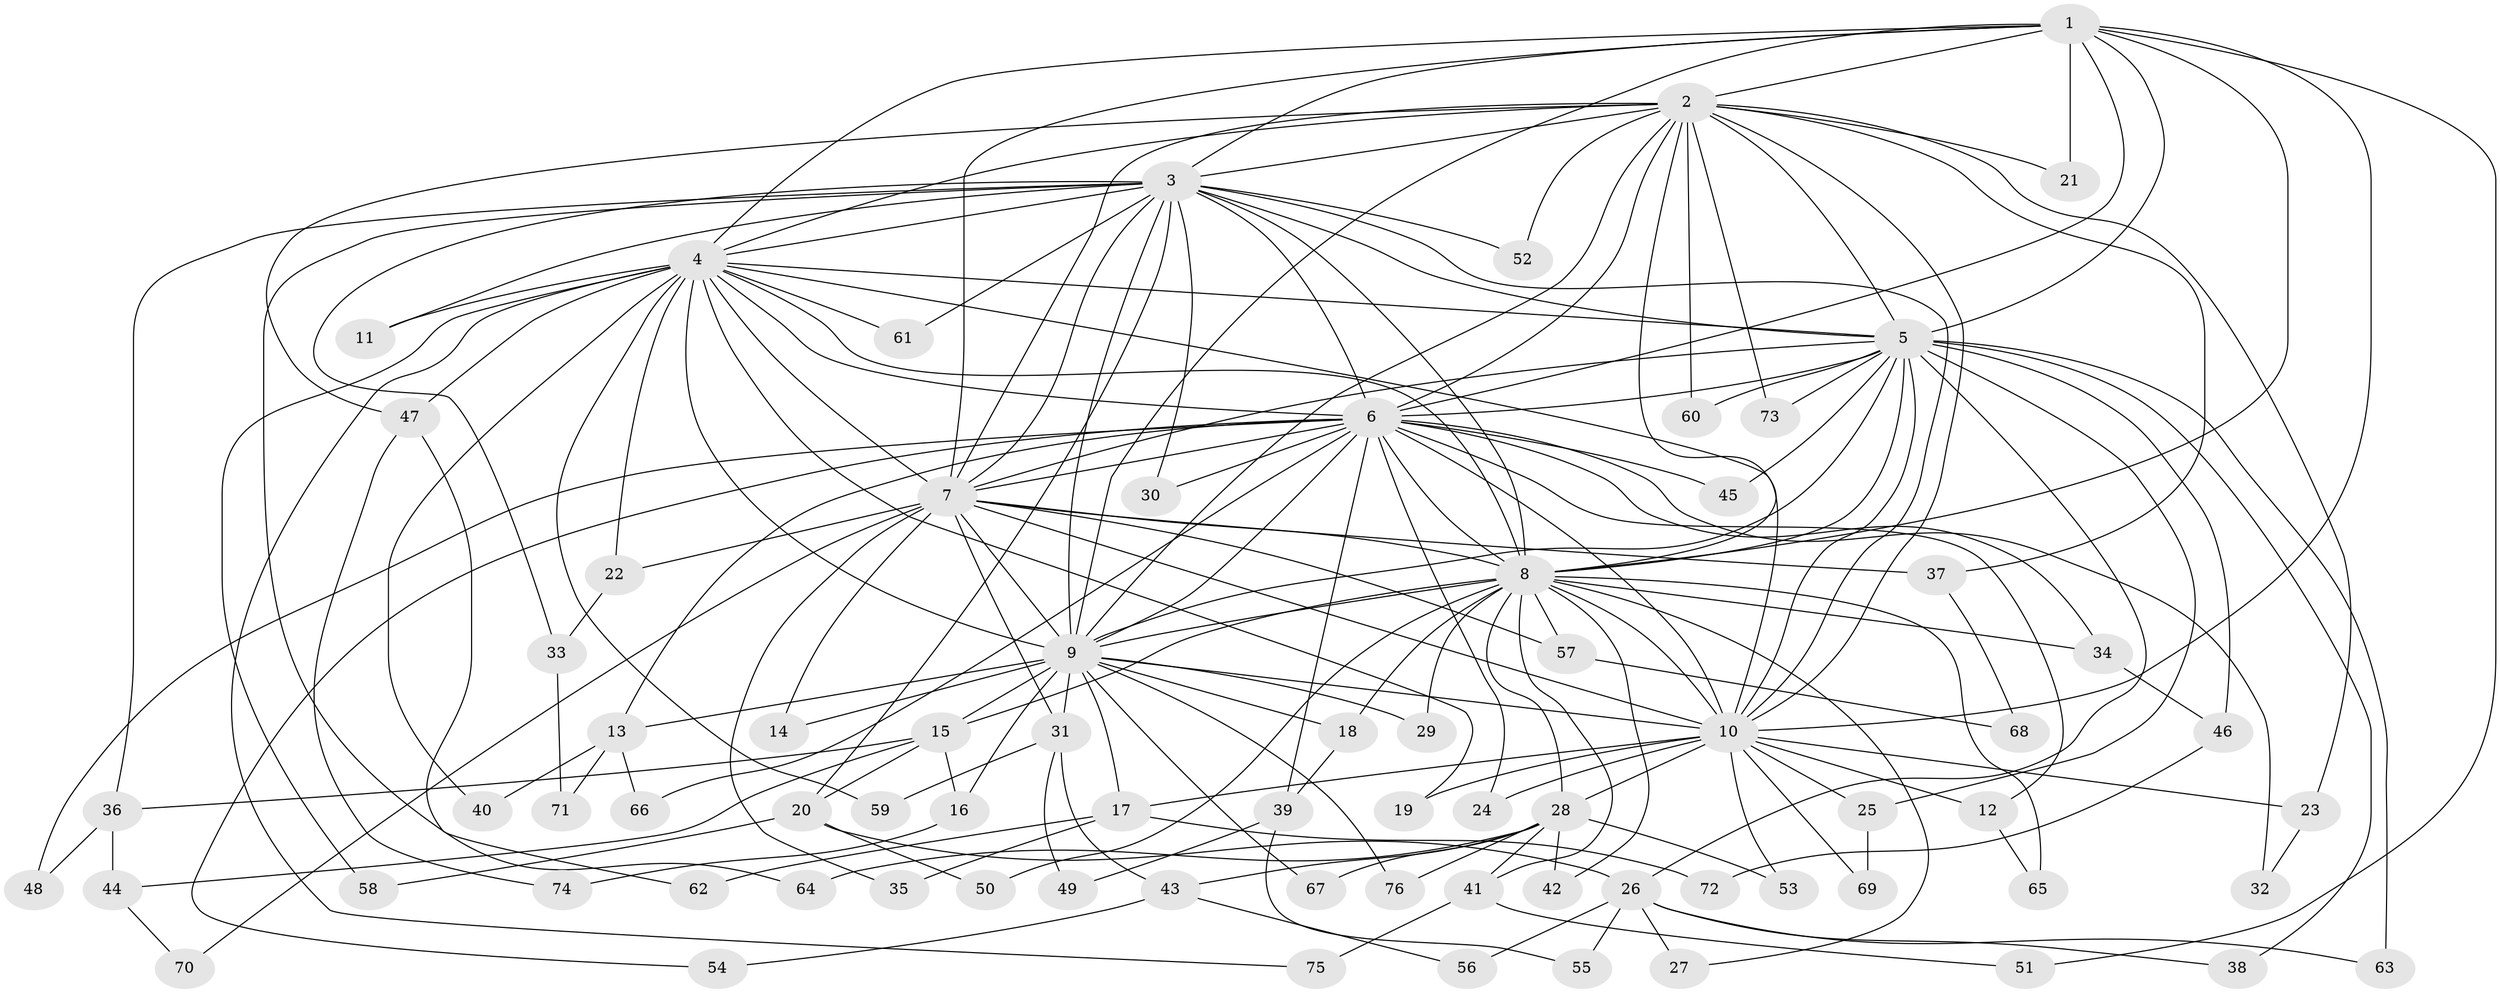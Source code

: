 // Generated by graph-tools (version 1.1) at 2025/01/03/09/25 03:01:33]
// undirected, 76 vertices, 177 edges
graph export_dot {
graph [start="1"]
  node [color=gray90,style=filled];
  1;
  2;
  3;
  4;
  5;
  6;
  7;
  8;
  9;
  10;
  11;
  12;
  13;
  14;
  15;
  16;
  17;
  18;
  19;
  20;
  21;
  22;
  23;
  24;
  25;
  26;
  27;
  28;
  29;
  30;
  31;
  32;
  33;
  34;
  35;
  36;
  37;
  38;
  39;
  40;
  41;
  42;
  43;
  44;
  45;
  46;
  47;
  48;
  49;
  50;
  51;
  52;
  53;
  54;
  55;
  56;
  57;
  58;
  59;
  60;
  61;
  62;
  63;
  64;
  65;
  66;
  67;
  68;
  69;
  70;
  71;
  72;
  73;
  74;
  75;
  76;
  1 -- 2;
  1 -- 3;
  1 -- 4;
  1 -- 5;
  1 -- 6;
  1 -- 7;
  1 -- 8;
  1 -- 9;
  1 -- 10;
  1 -- 21;
  1 -- 51;
  2 -- 3;
  2 -- 4;
  2 -- 5;
  2 -- 6;
  2 -- 7;
  2 -- 8;
  2 -- 9;
  2 -- 10;
  2 -- 21;
  2 -- 23;
  2 -- 37;
  2 -- 47;
  2 -- 52;
  2 -- 60;
  2 -- 73;
  3 -- 4;
  3 -- 5;
  3 -- 6;
  3 -- 7;
  3 -- 8;
  3 -- 9;
  3 -- 10;
  3 -- 11;
  3 -- 20;
  3 -- 30;
  3 -- 33;
  3 -- 36;
  3 -- 52;
  3 -- 61;
  3 -- 64;
  4 -- 5;
  4 -- 6;
  4 -- 7;
  4 -- 8;
  4 -- 9;
  4 -- 10;
  4 -- 11;
  4 -- 19;
  4 -- 22;
  4 -- 40;
  4 -- 47;
  4 -- 58;
  4 -- 59;
  4 -- 61;
  4 -- 75;
  5 -- 6;
  5 -- 7;
  5 -- 8;
  5 -- 9;
  5 -- 10;
  5 -- 25;
  5 -- 26;
  5 -- 38;
  5 -- 45;
  5 -- 46;
  5 -- 60;
  5 -- 63;
  5 -- 73;
  6 -- 7;
  6 -- 8;
  6 -- 9;
  6 -- 10;
  6 -- 12;
  6 -- 13;
  6 -- 24;
  6 -- 30;
  6 -- 32;
  6 -- 34;
  6 -- 39;
  6 -- 45;
  6 -- 48;
  6 -- 54;
  6 -- 66;
  7 -- 8;
  7 -- 9;
  7 -- 10;
  7 -- 14;
  7 -- 22;
  7 -- 31;
  7 -- 35;
  7 -- 37;
  7 -- 57;
  7 -- 70;
  8 -- 9;
  8 -- 10;
  8 -- 15;
  8 -- 18;
  8 -- 27;
  8 -- 28;
  8 -- 29;
  8 -- 34;
  8 -- 41;
  8 -- 42;
  8 -- 50;
  8 -- 57;
  8 -- 65;
  9 -- 10;
  9 -- 13;
  9 -- 14;
  9 -- 15;
  9 -- 16;
  9 -- 17;
  9 -- 18;
  9 -- 29;
  9 -- 31;
  9 -- 67;
  9 -- 76;
  10 -- 12;
  10 -- 17;
  10 -- 19;
  10 -- 23;
  10 -- 24;
  10 -- 25;
  10 -- 28;
  10 -- 53;
  10 -- 69;
  12 -- 65;
  13 -- 40;
  13 -- 66;
  13 -- 71;
  15 -- 16;
  15 -- 20;
  15 -- 36;
  15 -- 44;
  16 -- 74;
  17 -- 35;
  17 -- 62;
  17 -- 72;
  18 -- 39;
  20 -- 26;
  20 -- 50;
  20 -- 58;
  22 -- 33;
  23 -- 32;
  25 -- 69;
  26 -- 27;
  26 -- 38;
  26 -- 55;
  26 -- 56;
  26 -- 63;
  28 -- 41;
  28 -- 42;
  28 -- 43;
  28 -- 53;
  28 -- 64;
  28 -- 67;
  28 -- 76;
  31 -- 43;
  31 -- 49;
  31 -- 59;
  33 -- 71;
  34 -- 46;
  36 -- 44;
  36 -- 48;
  37 -- 68;
  39 -- 49;
  39 -- 55;
  41 -- 51;
  41 -- 75;
  43 -- 54;
  43 -- 56;
  44 -- 70;
  46 -- 72;
  47 -- 62;
  47 -- 74;
  57 -- 68;
}
